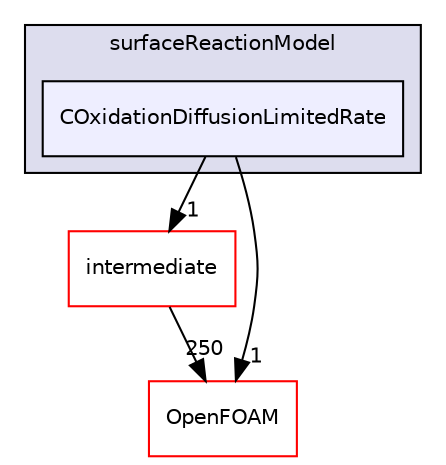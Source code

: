 digraph "src/lagrangian/coalCombustion/submodels/surfaceReactionModel/COxidationDiffusionLimitedRate" {
  bgcolor=transparent;
  compound=true
  node [ fontsize="10", fontname="Helvetica"];
  edge [ labelfontsize="10", labelfontname="Helvetica"];
  subgraph clusterdir_39175ac9bc62ba09a35292aef1677b92 {
    graph [ bgcolor="#ddddee", pencolor="black", label="surfaceReactionModel" fontname="Helvetica", fontsize="10", URL="dir_39175ac9bc62ba09a35292aef1677b92.html"]
  dir_529541a95ed839ee56165afa6ccc02fc [shape=box, label="COxidationDiffusionLimitedRate", style="filled", fillcolor="#eeeeff", pencolor="black", URL="dir_529541a95ed839ee56165afa6ccc02fc.html"];
  }
  dir_d3c32a493136c130c1f0d51f4f35c297 [shape=box label="intermediate" color="red" URL="dir_d3c32a493136c130c1f0d51f4f35c297.html"];
  dir_c5473ff19b20e6ec4dfe5c310b3778a8 [shape=box label="OpenFOAM" color="red" URL="dir_c5473ff19b20e6ec4dfe5c310b3778a8.html"];
  dir_d3c32a493136c130c1f0d51f4f35c297->dir_c5473ff19b20e6ec4dfe5c310b3778a8 [headlabel="250", labeldistance=1.5 headhref="dir_001421_001929.html"];
  dir_529541a95ed839ee56165afa6ccc02fc->dir_d3c32a493136c130c1f0d51f4f35c297 [headlabel="1", labeldistance=1.5 headhref="dir_001413_001421.html"];
  dir_529541a95ed839ee56165afa6ccc02fc->dir_c5473ff19b20e6ec4dfe5c310b3778a8 [headlabel="1", labeldistance=1.5 headhref="dir_001413_001929.html"];
}
